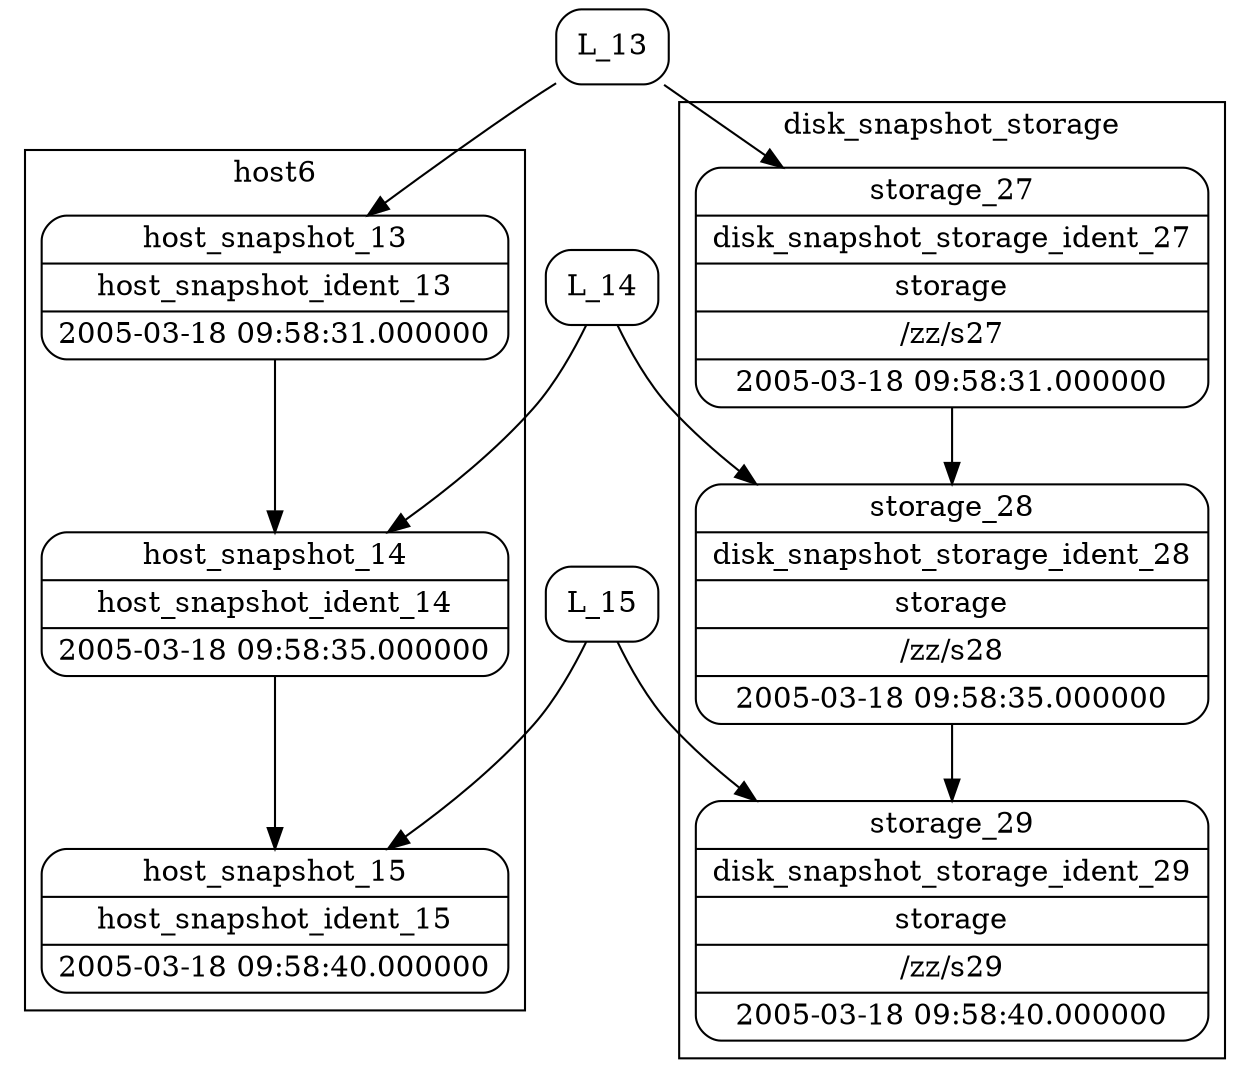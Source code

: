 digraph structs{
rankdir=TB
node[shape=record]
subgraph cluster_host6{
        label = "host6"
        node[shape=record]
        Host_snapshot_13 [label="{<f0> host_snapshot_13|<f1> host_snapshot_ident_13|<f2> 2005-03-18 09:58:31.000000}" shape=Mrecord];
Host_snapshot_14 [label="{<f0> host_snapshot_14|<f1> host_snapshot_ident_14|<f2> 2005-03-18 09:58:35.000000}" shape=Mrecord];
Host_snapshot_15 [label="{<f0> host_snapshot_15|<f1> host_snapshot_ident_15|<f2> 2005-03-18 09:58:40.000000}" shape=Mrecord];
Host_snapshot_13->Host_snapshot_14->Host_snapshot_15;
}
subgraph cluster_storage{
            label = "disk_snapshot_storage"
            node[shape=record]
            Storage_27 [label="{<f0> storage_27|<f1> disk_snapshot_storage_ident_27|<f2> storage|<f3> /zz/s27|<f4> 2005-03-18 09:58:31.000000}" shape=Mrecord];
Storage_28 [label="{<f0> storage_28|<f1> disk_snapshot_storage_ident_28|<f2> storage|<f3> /zz/s28|<f4> 2005-03-18 09:58:35.000000}" shape=Mrecord];
Storage_29 [label="{<f0> storage_29|<f1> disk_snapshot_storage_ident_29|<f2> storage|<f3> /zz/s29|<f4> 2005-03-18 09:58:40.000000}" shape=Mrecord];
Storage_27 -> Storage_28;Storage_28 -> Storage_29;}
Locator_13 [label="<f0> L_13" shape=Mrecord];
Locator_14 [label="<f0> L_14" shape=Mrecord];
Locator_15 [label="<f0> L_15" shape=Mrecord];
Locator_13 -> Host_snapshot_13;
Locator_14 -> Host_snapshot_14;
Locator_15 -> Host_snapshot_15;
Locator_13 -> Storage_27;
Locator_14 -> Storage_28;
Locator_15 -> Storage_29;
}
